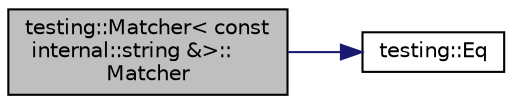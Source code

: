 digraph "testing::Matcher&lt; const internal::string &amp;&gt;::Matcher"
{
  edge [fontname="Helvetica",fontsize="10",labelfontname="Helvetica",labelfontsize="10"];
  node [fontname="Helvetica",fontsize="10",shape=record];
  rankdir="LR";
  Node4 [label="testing::Matcher\< const\l internal::string &\>::\lMatcher",height=0.2,width=0.4,color="black", fillcolor="grey75", style="filled", fontcolor="black"];
  Node4 -> Node5 [color="midnightblue",fontsize="10",style="solid",fontname="Helvetica"];
  Node5 [label="testing::Eq",height=0.2,width=0.4,color="black", fillcolor="white", style="filled",URL="$d0/d75/namespacetesting.html#a0cb8ba7eae844c871eccb29e7c81635f"];
}
